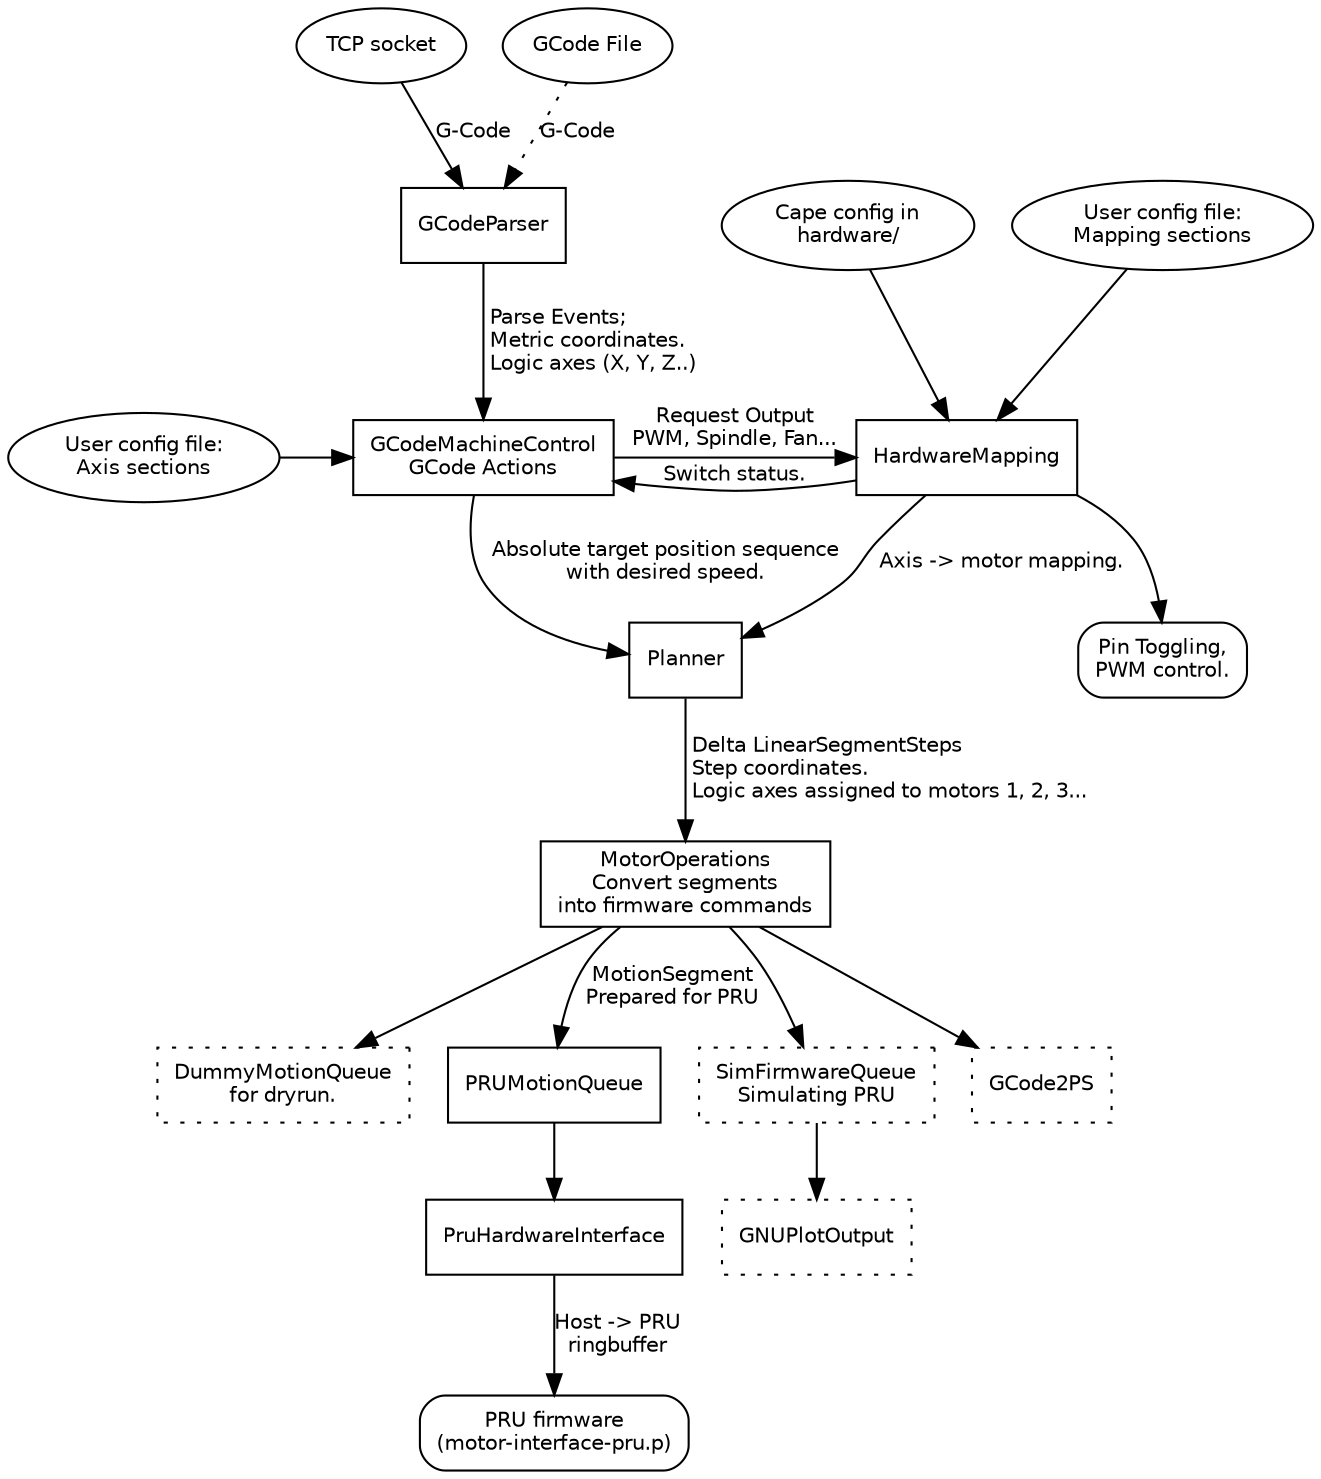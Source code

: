 digraph beagleg {
	node [fontsize=10, fontname="Helvetica"];
	edge [fontsize=10, fontname="Helvetica"];

	{
		node [ shape=oval ];
		TCP [label = "TCP socket"];
	}

	// All the processing nodes, displayed as boxes.
	{
		node [ shape=box ];
		GCodeParser;
		GCodeMachineControl [ label = "GCodeMachineControl\nGCode Actions"];
		HardwareMapping;
		Planner;
		MotorOperations  [label = "MotorOperations\nConvert segments\ninto firmware commands"];
		DummyMotionQueue [label = "DummyMotionQueue\nfor dryrun.", style=dotted];
		PRUMotionQueue;
		SimFirmwareQueue [label = "SimFirmwareQueue\nSimulating PRU", style=dotted];
		GCode2PS [ style=dotted];
		PruHardwareInterface;
	}

	// Inputs, and configuration files
	{
		node [ shape=oval ];
		GCodeFile [label = "GCode File"];
		CapeConfig [ label = "Cape config in\nhardware/"];
		UserMapConfig [ label = "User config file:\nMapping sections"];
		UserAxisConfig [ label = "User config file:\nAxis sections"];
	}

	// Final action nodes
	{
		node [ shape=box, style=rounded ];
		GNUPlotOutput [ style = "dotted" ];
		PinToggeling [ label = "Pin Toggling,\nPWM control." ];
		PRU [ label = "PRU firmware\n(motor-interface-pru.p)" ];
	}

	GCodeFile -> GCodeParser [ label="G-Code", style=dotted];
	TCP -> GCodeParser  [ label="G-Code"];

	{
		GCodeParser -> GCodeMachineControl [ label=" Parse Events;\l Metric coordinates.\l Logic axes (X, Y, Z..)"]
		GCodeMachineControl -> Planner [ label=" Absolute target position sequence\l with desired speed." ];

		Planner -> MotorOperations [ label = " Delta LinearSegmentSteps\l Step coordinates.\l Logic axes assigned to motors 1, 2, 3..." ]
		// Various MotorOperations backends
		MotorOperations -> PRUMotionQueue [ label = " MotionSegment\lPrepared for PRU"]
		MotorOperations -> SimFirmwareQueue -> GNUPlotOutput;
		MotorOperations -> DummyMotionQueue;
		MotorOperations -> GCode2PS;
		PRUMotionQueue -> PruHardwareInterface;
		PruHardwareInterface -> PRU [ label = "Host -> PRU\lringbuffer"];
	}

	{
		rank = same;
		GCodeMachineControl -> HardwareMapping [ label="Request Output\nPWM, Spindle, Fan...", rank=0];
		HardwareMapping -> GCodeMachineControl [ label = "Switch status." ];
	}

	HardwareMapping -> Planner [ label = "Axis -> motor mapping."];

	{
		rank = same;
		UserAxisConfig -> GCodeMachineControl;
	}

	CapeConfig -> HardwareMapping;
	UserMapConfig -> HardwareMapping;
	HardwareMapping -> PinToggeling;
}
